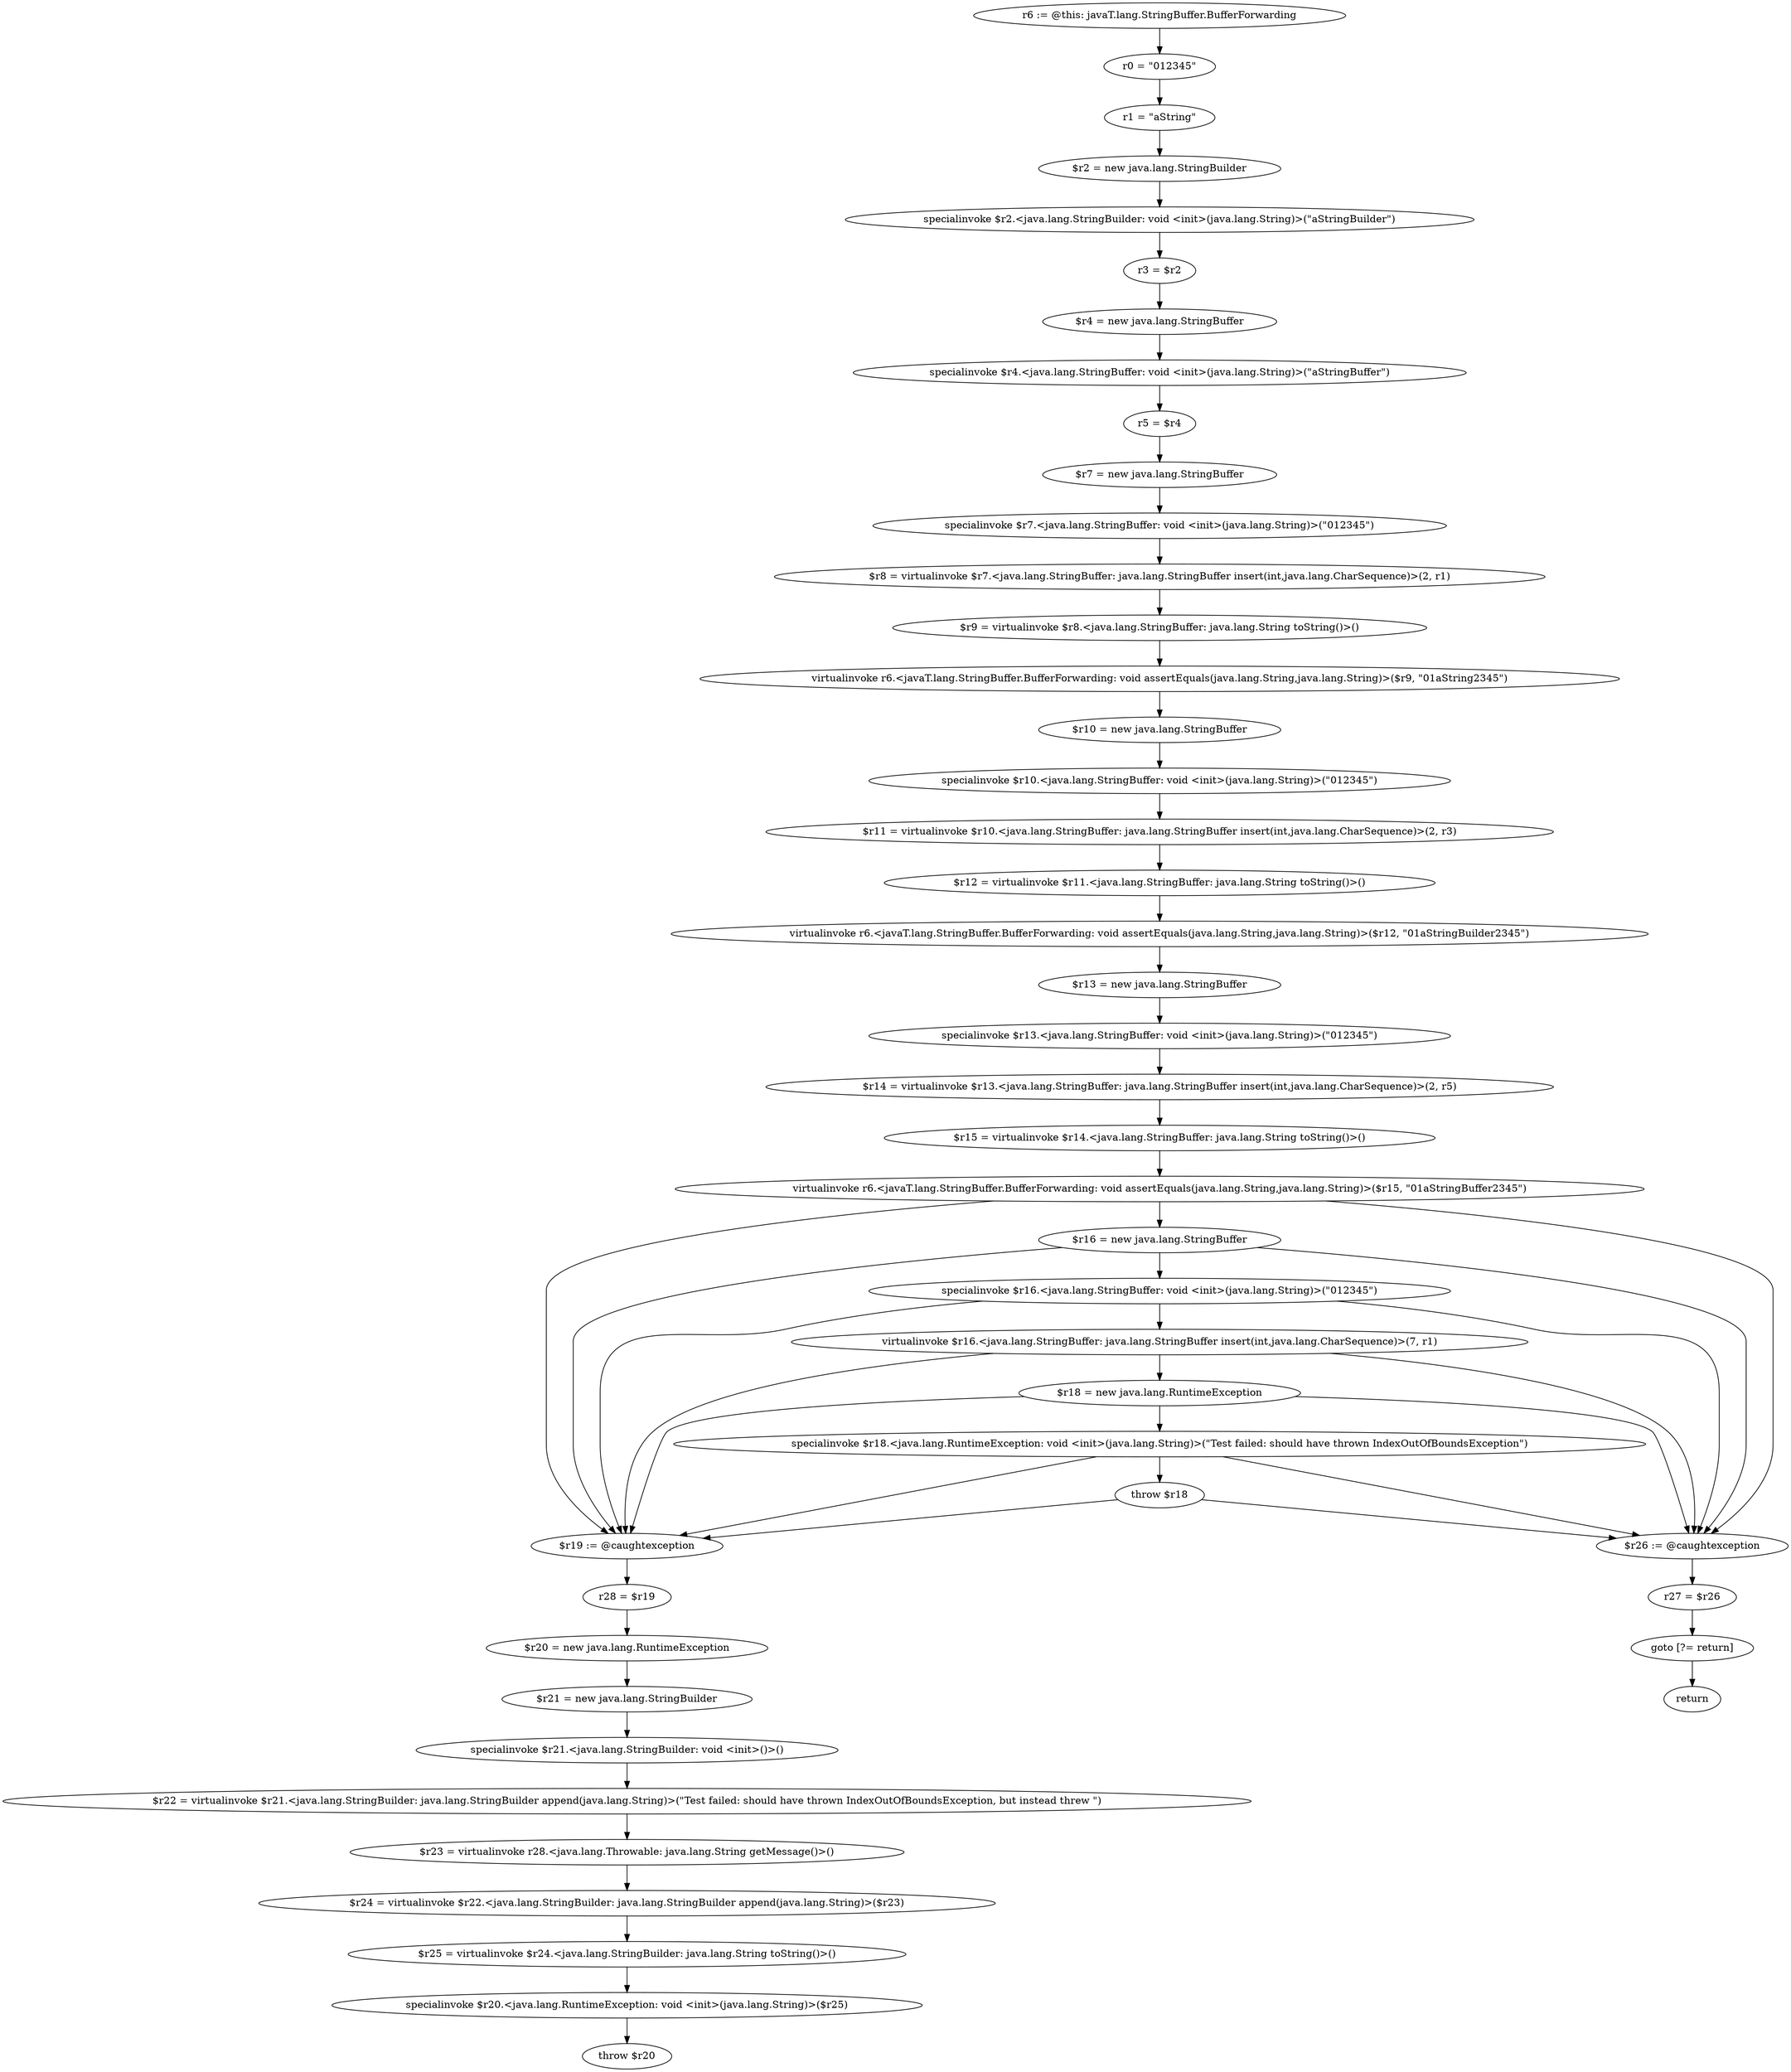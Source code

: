 digraph "unitGraph" {
    "r6 := @this: javaT.lang.StringBuffer.BufferForwarding"
    "r0 = \"012345\""
    "r1 = \"aString\""
    "$r2 = new java.lang.StringBuilder"
    "specialinvoke $r2.<java.lang.StringBuilder: void <init>(java.lang.String)>(\"aStringBuilder\")"
    "r3 = $r2"
    "$r4 = new java.lang.StringBuffer"
    "specialinvoke $r4.<java.lang.StringBuffer: void <init>(java.lang.String)>(\"aStringBuffer\")"
    "r5 = $r4"
    "$r7 = new java.lang.StringBuffer"
    "specialinvoke $r7.<java.lang.StringBuffer: void <init>(java.lang.String)>(\"012345\")"
    "$r8 = virtualinvoke $r7.<java.lang.StringBuffer: java.lang.StringBuffer insert(int,java.lang.CharSequence)>(2, r1)"
    "$r9 = virtualinvoke $r8.<java.lang.StringBuffer: java.lang.String toString()>()"
    "virtualinvoke r6.<javaT.lang.StringBuffer.BufferForwarding: void assertEquals(java.lang.String,java.lang.String)>($r9, \"01aString2345\")"
    "$r10 = new java.lang.StringBuffer"
    "specialinvoke $r10.<java.lang.StringBuffer: void <init>(java.lang.String)>(\"012345\")"
    "$r11 = virtualinvoke $r10.<java.lang.StringBuffer: java.lang.StringBuffer insert(int,java.lang.CharSequence)>(2, r3)"
    "$r12 = virtualinvoke $r11.<java.lang.StringBuffer: java.lang.String toString()>()"
    "virtualinvoke r6.<javaT.lang.StringBuffer.BufferForwarding: void assertEquals(java.lang.String,java.lang.String)>($r12, \"01aStringBuilder2345\")"
    "$r13 = new java.lang.StringBuffer"
    "specialinvoke $r13.<java.lang.StringBuffer: void <init>(java.lang.String)>(\"012345\")"
    "$r14 = virtualinvoke $r13.<java.lang.StringBuffer: java.lang.StringBuffer insert(int,java.lang.CharSequence)>(2, r5)"
    "$r15 = virtualinvoke $r14.<java.lang.StringBuffer: java.lang.String toString()>()"
    "virtualinvoke r6.<javaT.lang.StringBuffer.BufferForwarding: void assertEquals(java.lang.String,java.lang.String)>($r15, \"01aStringBuffer2345\")"
    "$r16 = new java.lang.StringBuffer"
    "specialinvoke $r16.<java.lang.StringBuffer: void <init>(java.lang.String)>(\"012345\")"
    "virtualinvoke $r16.<java.lang.StringBuffer: java.lang.StringBuffer insert(int,java.lang.CharSequence)>(7, r1)"
    "$r18 = new java.lang.RuntimeException"
    "specialinvoke $r18.<java.lang.RuntimeException: void <init>(java.lang.String)>(\"Test failed: should have thrown IndexOutOfBoundsException\")"
    "throw $r18"
    "$r26 := @caughtexception"
    "r27 = $r26"
    "goto [?= return]"
    "$r19 := @caughtexception"
    "r28 = $r19"
    "$r20 = new java.lang.RuntimeException"
    "$r21 = new java.lang.StringBuilder"
    "specialinvoke $r21.<java.lang.StringBuilder: void <init>()>()"
    "$r22 = virtualinvoke $r21.<java.lang.StringBuilder: java.lang.StringBuilder append(java.lang.String)>(\"Test failed: should have thrown IndexOutOfBoundsException, but instead threw \")"
    "$r23 = virtualinvoke r28.<java.lang.Throwable: java.lang.String getMessage()>()"
    "$r24 = virtualinvoke $r22.<java.lang.StringBuilder: java.lang.StringBuilder append(java.lang.String)>($r23)"
    "$r25 = virtualinvoke $r24.<java.lang.StringBuilder: java.lang.String toString()>()"
    "specialinvoke $r20.<java.lang.RuntimeException: void <init>(java.lang.String)>($r25)"
    "throw $r20"
    "return"
    "r6 := @this: javaT.lang.StringBuffer.BufferForwarding"->"r0 = \"012345\"";
    "r0 = \"012345\""->"r1 = \"aString\"";
    "r1 = \"aString\""->"$r2 = new java.lang.StringBuilder";
    "$r2 = new java.lang.StringBuilder"->"specialinvoke $r2.<java.lang.StringBuilder: void <init>(java.lang.String)>(\"aStringBuilder\")";
    "specialinvoke $r2.<java.lang.StringBuilder: void <init>(java.lang.String)>(\"aStringBuilder\")"->"r3 = $r2";
    "r3 = $r2"->"$r4 = new java.lang.StringBuffer";
    "$r4 = new java.lang.StringBuffer"->"specialinvoke $r4.<java.lang.StringBuffer: void <init>(java.lang.String)>(\"aStringBuffer\")";
    "specialinvoke $r4.<java.lang.StringBuffer: void <init>(java.lang.String)>(\"aStringBuffer\")"->"r5 = $r4";
    "r5 = $r4"->"$r7 = new java.lang.StringBuffer";
    "$r7 = new java.lang.StringBuffer"->"specialinvoke $r7.<java.lang.StringBuffer: void <init>(java.lang.String)>(\"012345\")";
    "specialinvoke $r7.<java.lang.StringBuffer: void <init>(java.lang.String)>(\"012345\")"->"$r8 = virtualinvoke $r7.<java.lang.StringBuffer: java.lang.StringBuffer insert(int,java.lang.CharSequence)>(2, r1)";
    "$r8 = virtualinvoke $r7.<java.lang.StringBuffer: java.lang.StringBuffer insert(int,java.lang.CharSequence)>(2, r1)"->"$r9 = virtualinvoke $r8.<java.lang.StringBuffer: java.lang.String toString()>()";
    "$r9 = virtualinvoke $r8.<java.lang.StringBuffer: java.lang.String toString()>()"->"virtualinvoke r6.<javaT.lang.StringBuffer.BufferForwarding: void assertEquals(java.lang.String,java.lang.String)>($r9, \"01aString2345\")";
    "virtualinvoke r6.<javaT.lang.StringBuffer.BufferForwarding: void assertEquals(java.lang.String,java.lang.String)>($r9, \"01aString2345\")"->"$r10 = new java.lang.StringBuffer";
    "$r10 = new java.lang.StringBuffer"->"specialinvoke $r10.<java.lang.StringBuffer: void <init>(java.lang.String)>(\"012345\")";
    "specialinvoke $r10.<java.lang.StringBuffer: void <init>(java.lang.String)>(\"012345\")"->"$r11 = virtualinvoke $r10.<java.lang.StringBuffer: java.lang.StringBuffer insert(int,java.lang.CharSequence)>(2, r3)";
    "$r11 = virtualinvoke $r10.<java.lang.StringBuffer: java.lang.StringBuffer insert(int,java.lang.CharSequence)>(2, r3)"->"$r12 = virtualinvoke $r11.<java.lang.StringBuffer: java.lang.String toString()>()";
    "$r12 = virtualinvoke $r11.<java.lang.StringBuffer: java.lang.String toString()>()"->"virtualinvoke r6.<javaT.lang.StringBuffer.BufferForwarding: void assertEquals(java.lang.String,java.lang.String)>($r12, \"01aStringBuilder2345\")";
    "virtualinvoke r6.<javaT.lang.StringBuffer.BufferForwarding: void assertEquals(java.lang.String,java.lang.String)>($r12, \"01aStringBuilder2345\")"->"$r13 = new java.lang.StringBuffer";
    "$r13 = new java.lang.StringBuffer"->"specialinvoke $r13.<java.lang.StringBuffer: void <init>(java.lang.String)>(\"012345\")";
    "specialinvoke $r13.<java.lang.StringBuffer: void <init>(java.lang.String)>(\"012345\")"->"$r14 = virtualinvoke $r13.<java.lang.StringBuffer: java.lang.StringBuffer insert(int,java.lang.CharSequence)>(2, r5)";
    "$r14 = virtualinvoke $r13.<java.lang.StringBuffer: java.lang.StringBuffer insert(int,java.lang.CharSequence)>(2, r5)"->"$r15 = virtualinvoke $r14.<java.lang.StringBuffer: java.lang.String toString()>()";
    "$r15 = virtualinvoke $r14.<java.lang.StringBuffer: java.lang.String toString()>()"->"virtualinvoke r6.<javaT.lang.StringBuffer.BufferForwarding: void assertEquals(java.lang.String,java.lang.String)>($r15, \"01aStringBuffer2345\")";
    "virtualinvoke r6.<javaT.lang.StringBuffer.BufferForwarding: void assertEquals(java.lang.String,java.lang.String)>($r15, \"01aStringBuffer2345\")"->"$r26 := @caughtexception";
    "virtualinvoke r6.<javaT.lang.StringBuffer.BufferForwarding: void assertEquals(java.lang.String,java.lang.String)>($r15, \"01aStringBuffer2345\")"->"$r19 := @caughtexception";
    "virtualinvoke r6.<javaT.lang.StringBuffer.BufferForwarding: void assertEquals(java.lang.String,java.lang.String)>($r15, \"01aStringBuffer2345\")"->"$r16 = new java.lang.StringBuffer";
    "$r16 = new java.lang.StringBuffer"->"$r26 := @caughtexception";
    "$r16 = new java.lang.StringBuffer"->"$r19 := @caughtexception";
    "$r16 = new java.lang.StringBuffer"->"specialinvoke $r16.<java.lang.StringBuffer: void <init>(java.lang.String)>(\"012345\")";
    "specialinvoke $r16.<java.lang.StringBuffer: void <init>(java.lang.String)>(\"012345\")"->"$r26 := @caughtexception";
    "specialinvoke $r16.<java.lang.StringBuffer: void <init>(java.lang.String)>(\"012345\")"->"$r19 := @caughtexception";
    "specialinvoke $r16.<java.lang.StringBuffer: void <init>(java.lang.String)>(\"012345\")"->"virtualinvoke $r16.<java.lang.StringBuffer: java.lang.StringBuffer insert(int,java.lang.CharSequence)>(7, r1)";
    "virtualinvoke $r16.<java.lang.StringBuffer: java.lang.StringBuffer insert(int,java.lang.CharSequence)>(7, r1)"->"$r26 := @caughtexception";
    "virtualinvoke $r16.<java.lang.StringBuffer: java.lang.StringBuffer insert(int,java.lang.CharSequence)>(7, r1)"->"$r19 := @caughtexception";
    "virtualinvoke $r16.<java.lang.StringBuffer: java.lang.StringBuffer insert(int,java.lang.CharSequence)>(7, r1)"->"$r18 = new java.lang.RuntimeException";
    "$r18 = new java.lang.RuntimeException"->"$r26 := @caughtexception";
    "$r18 = new java.lang.RuntimeException"->"$r19 := @caughtexception";
    "$r18 = new java.lang.RuntimeException"->"specialinvoke $r18.<java.lang.RuntimeException: void <init>(java.lang.String)>(\"Test failed: should have thrown IndexOutOfBoundsException\")";
    "specialinvoke $r18.<java.lang.RuntimeException: void <init>(java.lang.String)>(\"Test failed: should have thrown IndexOutOfBoundsException\")"->"$r26 := @caughtexception";
    "specialinvoke $r18.<java.lang.RuntimeException: void <init>(java.lang.String)>(\"Test failed: should have thrown IndexOutOfBoundsException\")"->"$r19 := @caughtexception";
    "specialinvoke $r18.<java.lang.RuntimeException: void <init>(java.lang.String)>(\"Test failed: should have thrown IndexOutOfBoundsException\")"->"throw $r18";
    "throw $r18"->"$r26 := @caughtexception";
    "throw $r18"->"$r19 := @caughtexception";
    "$r26 := @caughtexception"->"r27 = $r26";
    "r27 = $r26"->"goto [?= return]";
    "goto [?= return]"->"return";
    "$r19 := @caughtexception"->"r28 = $r19";
    "r28 = $r19"->"$r20 = new java.lang.RuntimeException";
    "$r20 = new java.lang.RuntimeException"->"$r21 = new java.lang.StringBuilder";
    "$r21 = new java.lang.StringBuilder"->"specialinvoke $r21.<java.lang.StringBuilder: void <init>()>()";
    "specialinvoke $r21.<java.lang.StringBuilder: void <init>()>()"->"$r22 = virtualinvoke $r21.<java.lang.StringBuilder: java.lang.StringBuilder append(java.lang.String)>(\"Test failed: should have thrown IndexOutOfBoundsException, but instead threw \")";
    "$r22 = virtualinvoke $r21.<java.lang.StringBuilder: java.lang.StringBuilder append(java.lang.String)>(\"Test failed: should have thrown IndexOutOfBoundsException, but instead threw \")"->"$r23 = virtualinvoke r28.<java.lang.Throwable: java.lang.String getMessage()>()";
    "$r23 = virtualinvoke r28.<java.lang.Throwable: java.lang.String getMessage()>()"->"$r24 = virtualinvoke $r22.<java.lang.StringBuilder: java.lang.StringBuilder append(java.lang.String)>($r23)";
    "$r24 = virtualinvoke $r22.<java.lang.StringBuilder: java.lang.StringBuilder append(java.lang.String)>($r23)"->"$r25 = virtualinvoke $r24.<java.lang.StringBuilder: java.lang.String toString()>()";
    "$r25 = virtualinvoke $r24.<java.lang.StringBuilder: java.lang.String toString()>()"->"specialinvoke $r20.<java.lang.RuntimeException: void <init>(java.lang.String)>($r25)";
    "specialinvoke $r20.<java.lang.RuntimeException: void <init>(java.lang.String)>($r25)"->"throw $r20";
}
